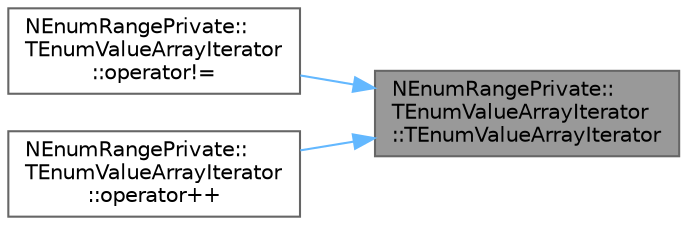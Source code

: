 digraph "NEnumRangePrivate::TEnumValueArrayIterator::TEnumValueArrayIterator"
{
 // INTERACTIVE_SVG=YES
 // LATEX_PDF_SIZE
  bgcolor="transparent";
  edge [fontname=Helvetica,fontsize=10,labelfontname=Helvetica,labelfontsize=10];
  node [fontname=Helvetica,fontsize=10,shape=box,height=0.2,width=0.4];
  rankdir="RL";
  Node1 [id="Node000001",label="NEnumRangePrivate::\lTEnumValueArrayIterator\l::TEnumValueArrayIterator",height=0.2,width=0.4,color="gray40", fillcolor="grey60", style="filled", fontcolor="black",tooltip=" "];
  Node1 -> Node2 [id="edge1_Node000001_Node000002",dir="back",color="steelblue1",style="solid",tooltip=" "];
  Node2 [id="Node000002",label="NEnumRangePrivate::\lTEnumValueArrayIterator\l::operator!=",height=0.2,width=0.4,color="grey40", fillcolor="white", style="filled",URL="$d2/d10/structNEnumRangePrivate_1_1TEnumValueArrayIterator.html#a8f7a367b8166658c6645ac9a8a285ef5",tooltip=" "];
  Node1 -> Node3 [id="edge2_Node000001_Node000003",dir="back",color="steelblue1",style="solid",tooltip=" "];
  Node3 [id="Node000003",label="NEnumRangePrivate::\lTEnumValueArrayIterator\l::operator++",height=0.2,width=0.4,color="grey40", fillcolor="white", style="filled",URL="$d2/d10/structNEnumRangePrivate_1_1TEnumValueArrayIterator.html#aa0907bc1b9f96f8372ef55f89059b809",tooltip=" "];
}
